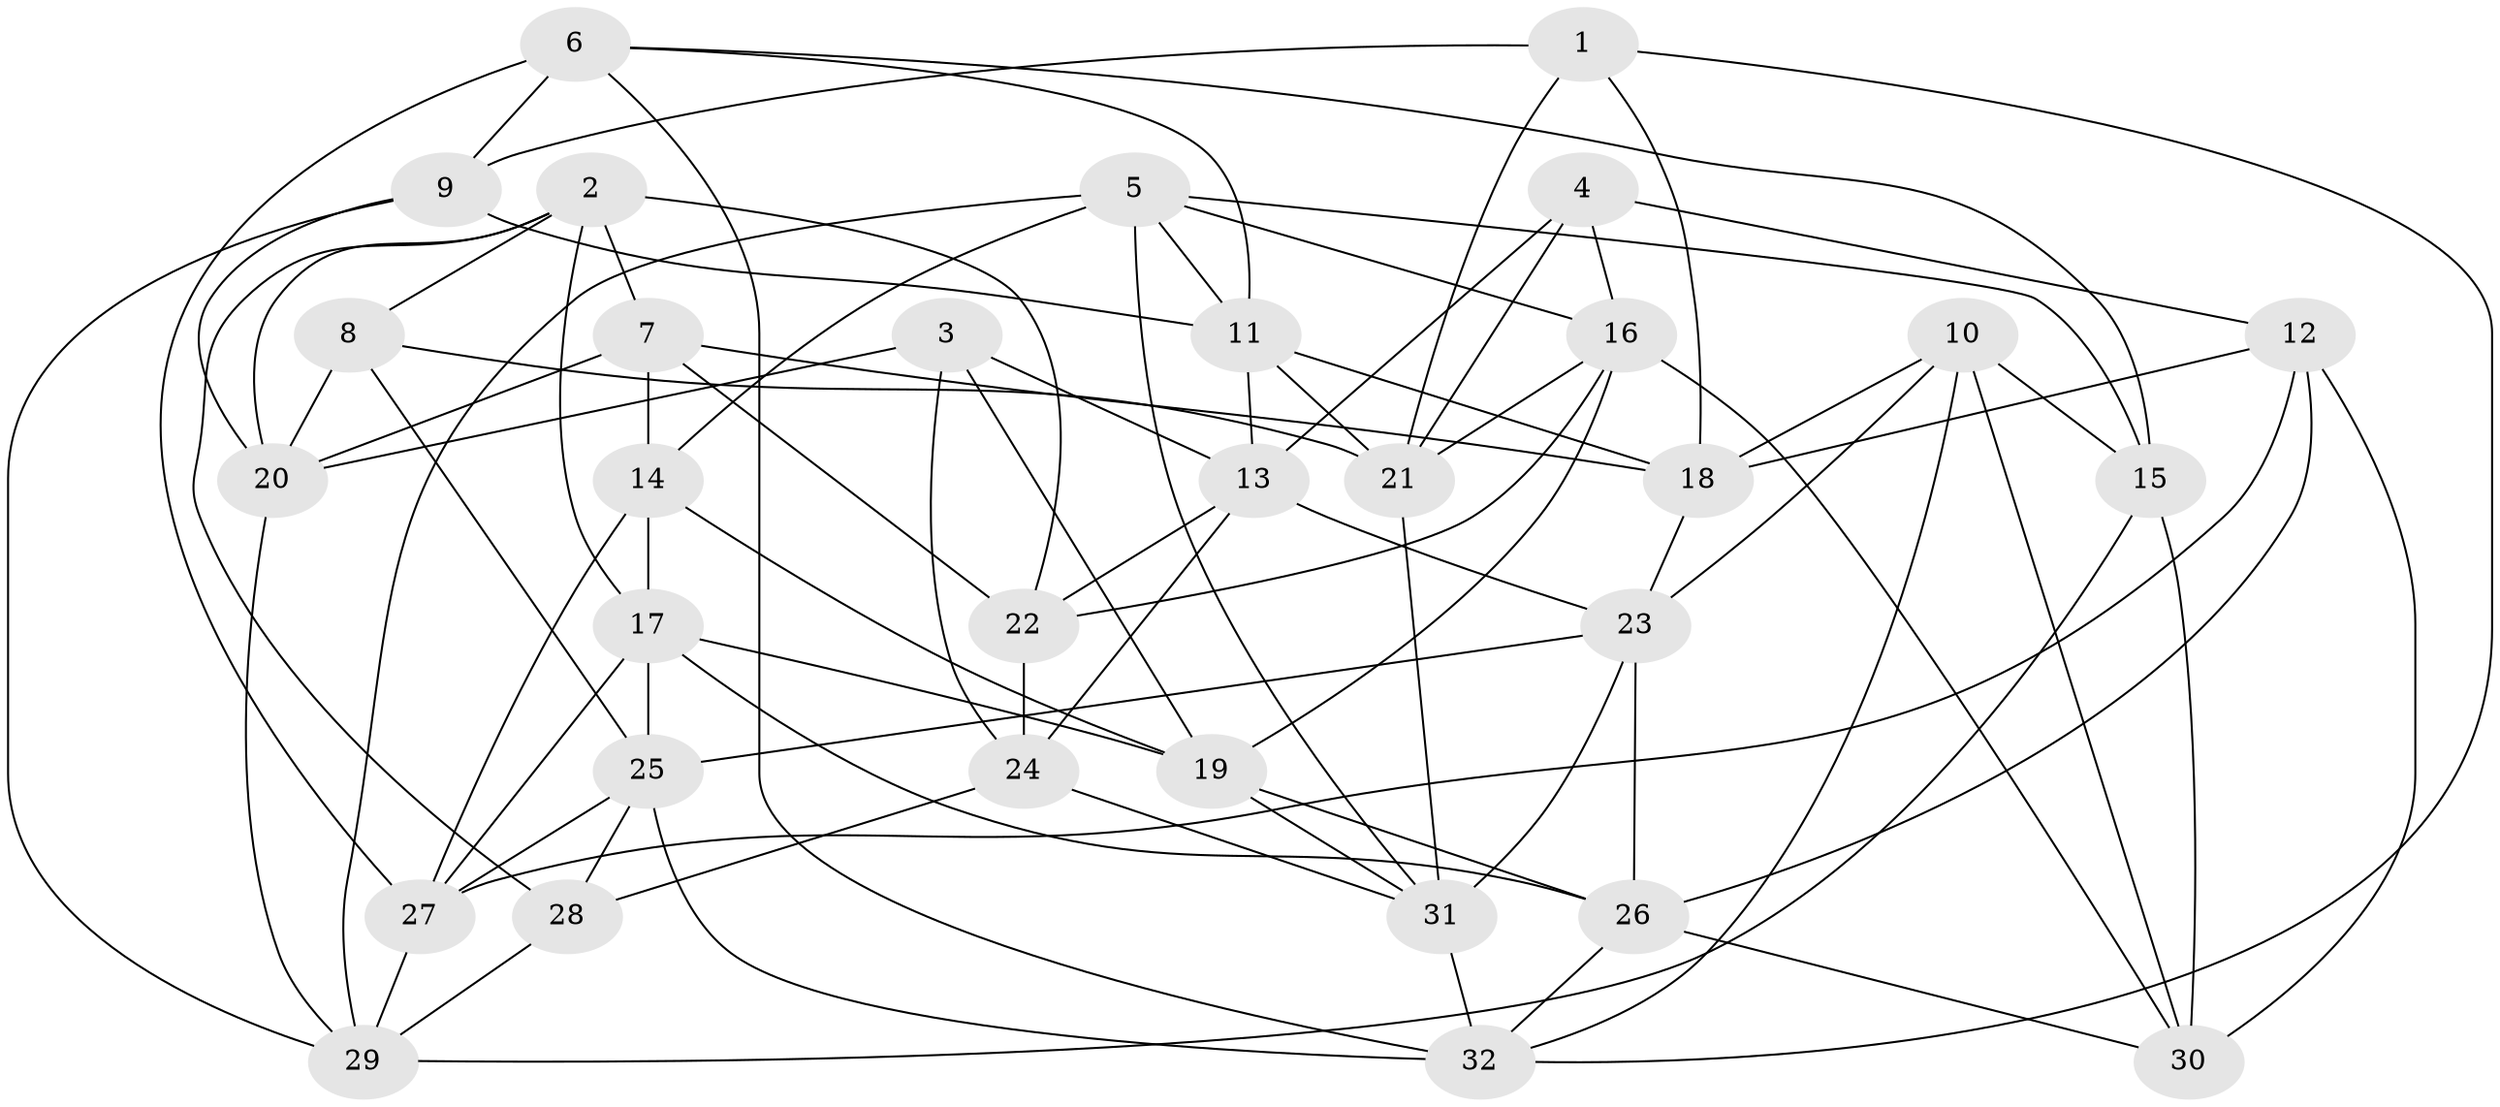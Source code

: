 // original degree distribution, {4: 1.0}
// Generated by graph-tools (version 1.1) at 2025/26/03/09/25 03:26:53]
// undirected, 32 vertices, 86 edges
graph export_dot {
graph [start="1"]
  node [color=gray90,style=filled];
  1;
  2;
  3;
  4;
  5;
  6;
  7;
  8;
  9;
  10;
  11;
  12;
  13;
  14;
  15;
  16;
  17;
  18;
  19;
  20;
  21;
  22;
  23;
  24;
  25;
  26;
  27;
  28;
  29;
  30;
  31;
  32;
  1 -- 9 [weight=1.0];
  1 -- 18 [weight=1.0];
  1 -- 21 [weight=1.0];
  1 -- 32 [weight=1.0];
  2 -- 7 [weight=1.0];
  2 -- 8 [weight=1.0];
  2 -- 17 [weight=1.0];
  2 -- 20 [weight=1.0];
  2 -- 22 [weight=1.0];
  2 -- 28 [weight=1.0];
  3 -- 13 [weight=1.0];
  3 -- 19 [weight=1.0];
  3 -- 20 [weight=1.0];
  3 -- 24 [weight=1.0];
  4 -- 12 [weight=1.0];
  4 -- 13 [weight=1.0];
  4 -- 16 [weight=1.0];
  4 -- 21 [weight=1.0];
  5 -- 11 [weight=1.0];
  5 -- 14 [weight=1.0];
  5 -- 15 [weight=1.0];
  5 -- 16 [weight=1.0];
  5 -- 29 [weight=1.0];
  5 -- 31 [weight=1.0];
  6 -- 9 [weight=2.0];
  6 -- 11 [weight=1.0];
  6 -- 15 [weight=1.0];
  6 -- 27 [weight=1.0];
  6 -- 32 [weight=1.0];
  7 -- 14 [weight=2.0];
  7 -- 18 [weight=1.0];
  7 -- 20 [weight=1.0];
  7 -- 22 [weight=1.0];
  8 -- 20 [weight=1.0];
  8 -- 21 [weight=1.0];
  8 -- 25 [weight=1.0];
  9 -- 11 [weight=1.0];
  9 -- 20 [weight=1.0];
  9 -- 29 [weight=1.0];
  10 -- 15 [weight=2.0];
  10 -- 18 [weight=1.0];
  10 -- 23 [weight=1.0];
  10 -- 30 [weight=1.0];
  10 -- 32 [weight=1.0];
  11 -- 13 [weight=1.0];
  11 -- 18 [weight=1.0];
  11 -- 21 [weight=1.0];
  12 -- 18 [weight=1.0];
  12 -- 26 [weight=1.0];
  12 -- 27 [weight=1.0];
  12 -- 30 [weight=2.0];
  13 -- 22 [weight=1.0];
  13 -- 23 [weight=1.0];
  13 -- 24 [weight=1.0];
  14 -- 17 [weight=1.0];
  14 -- 19 [weight=1.0];
  14 -- 27 [weight=1.0];
  15 -- 29 [weight=1.0];
  15 -- 30 [weight=1.0];
  16 -- 19 [weight=1.0];
  16 -- 21 [weight=1.0];
  16 -- 22 [weight=1.0];
  16 -- 30 [weight=1.0];
  17 -- 19 [weight=1.0];
  17 -- 25 [weight=1.0];
  17 -- 26 [weight=1.0];
  17 -- 27 [weight=1.0];
  18 -- 23 [weight=1.0];
  19 -- 26 [weight=1.0];
  19 -- 31 [weight=1.0];
  20 -- 29 [weight=1.0];
  21 -- 31 [weight=1.0];
  22 -- 24 [weight=2.0];
  23 -- 25 [weight=1.0];
  23 -- 26 [weight=1.0];
  23 -- 31 [weight=1.0];
  24 -- 28 [weight=1.0];
  24 -- 31 [weight=1.0];
  25 -- 27 [weight=1.0];
  25 -- 28 [weight=1.0];
  25 -- 32 [weight=1.0];
  26 -- 30 [weight=1.0];
  26 -- 32 [weight=1.0];
  27 -- 29 [weight=1.0];
  28 -- 29 [weight=1.0];
  31 -- 32 [weight=1.0];
}
